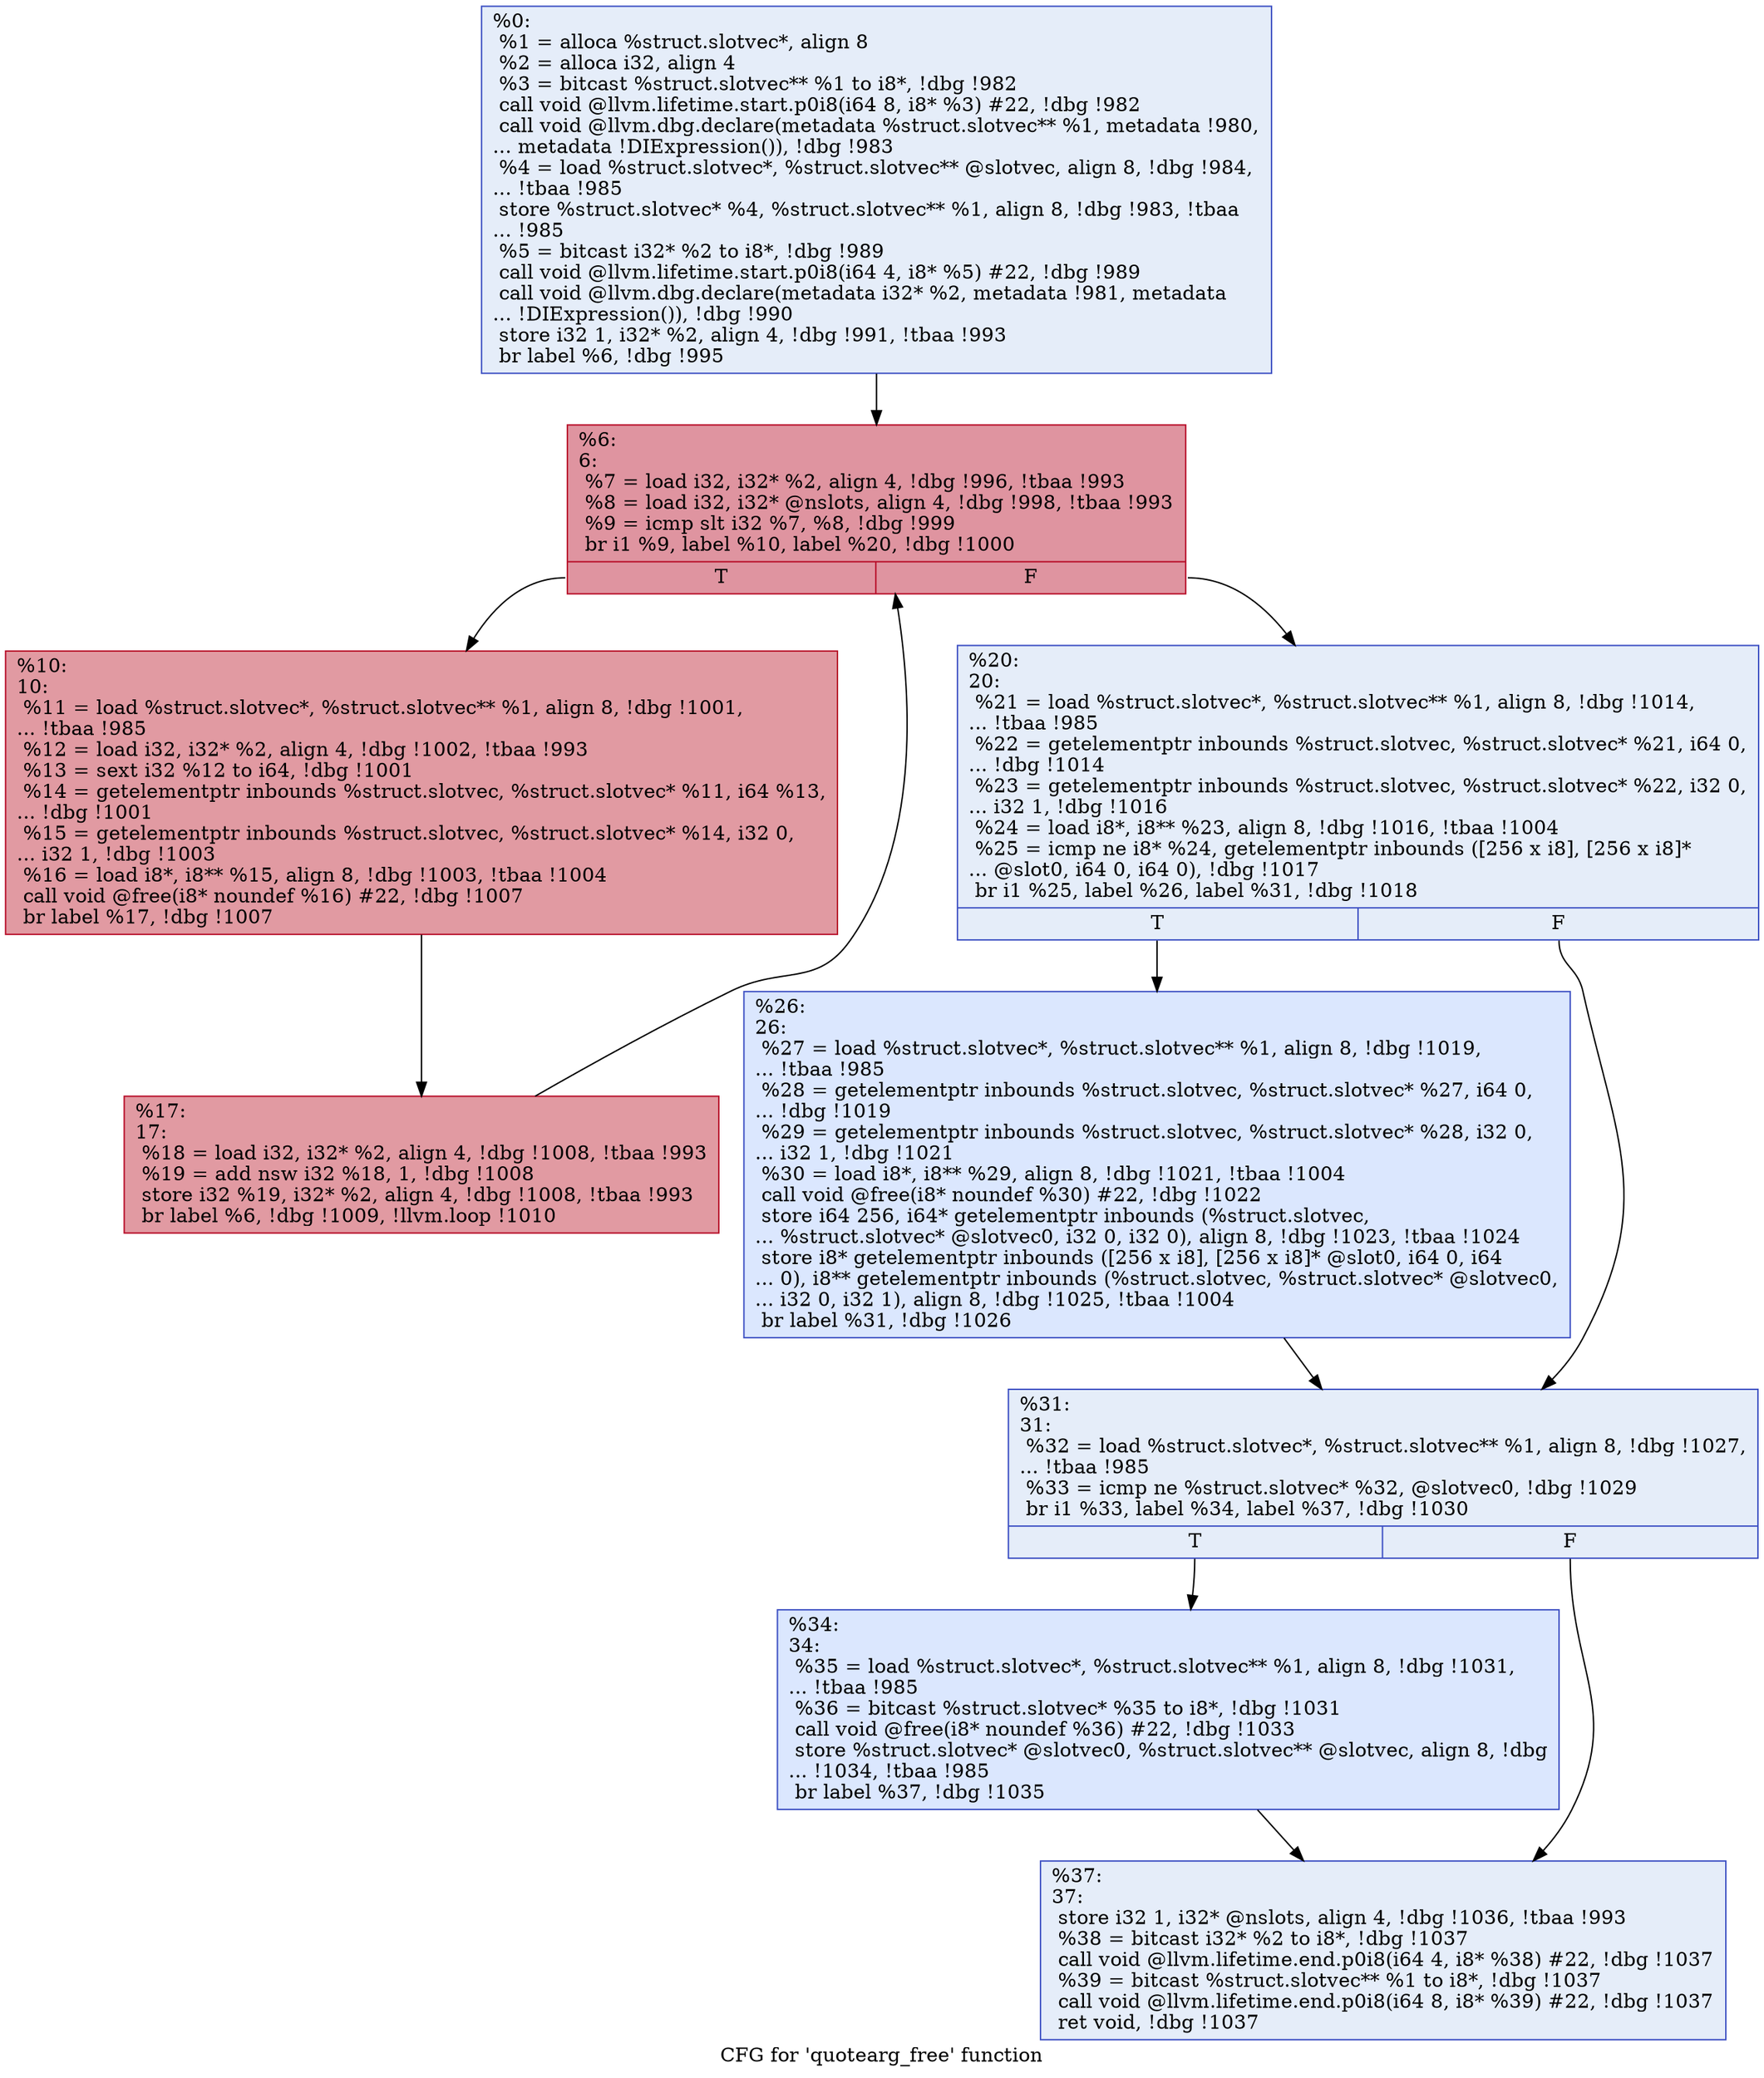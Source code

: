 digraph "CFG for 'quotearg_free' function" {
	label="CFG for 'quotearg_free' function";

	Node0x24579a0 [shape=record,color="#3d50c3ff", style=filled, fillcolor="#c5d6f270",label="{%0:\l  %1 = alloca %struct.slotvec*, align 8\l  %2 = alloca i32, align 4\l  %3 = bitcast %struct.slotvec** %1 to i8*, !dbg !982\l  call void @llvm.lifetime.start.p0i8(i64 8, i8* %3) #22, !dbg !982\l  call void @llvm.dbg.declare(metadata %struct.slotvec** %1, metadata !980,\l... metadata !DIExpression()), !dbg !983\l  %4 = load %struct.slotvec*, %struct.slotvec** @slotvec, align 8, !dbg !984,\l... !tbaa !985\l  store %struct.slotvec* %4, %struct.slotvec** %1, align 8, !dbg !983, !tbaa\l... !985\l  %5 = bitcast i32* %2 to i8*, !dbg !989\l  call void @llvm.lifetime.start.p0i8(i64 4, i8* %5) #22, !dbg !989\l  call void @llvm.dbg.declare(metadata i32* %2, metadata !981, metadata\l... !DIExpression()), !dbg !990\l  store i32 1, i32* %2, align 4, !dbg !991, !tbaa !993\l  br label %6, !dbg !995\l}"];
	Node0x24579a0 -> Node0x24579f0;
	Node0x24579f0 [shape=record,color="#b70d28ff", style=filled, fillcolor="#b70d2870",label="{%6:\l6:                                                \l  %7 = load i32, i32* %2, align 4, !dbg !996, !tbaa !993\l  %8 = load i32, i32* @nslots, align 4, !dbg !998, !tbaa !993\l  %9 = icmp slt i32 %7, %8, !dbg !999\l  br i1 %9, label %10, label %20, !dbg !1000\l|{<s0>T|<s1>F}}"];
	Node0x24579f0:s0 -> Node0x2457a40;
	Node0x24579f0:s1 -> Node0x2457ae0;
	Node0x2457a40 [shape=record,color="#b70d28ff", style=filled, fillcolor="#bb1b2c70",label="{%10:\l10:                                               \l  %11 = load %struct.slotvec*, %struct.slotvec** %1, align 8, !dbg !1001,\l... !tbaa !985\l  %12 = load i32, i32* %2, align 4, !dbg !1002, !tbaa !993\l  %13 = sext i32 %12 to i64, !dbg !1001\l  %14 = getelementptr inbounds %struct.slotvec, %struct.slotvec* %11, i64 %13,\l... !dbg !1001\l  %15 = getelementptr inbounds %struct.slotvec, %struct.slotvec* %14, i32 0,\l... i32 1, !dbg !1003\l  %16 = load i8*, i8** %15, align 8, !dbg !1003, !tbaa !1004\l  call void @free(i8* noundef %16) #22, !dbg !1007\l  br label %17, !dbg !1007\l}"];
	Node0x2457a40 -> Node0x2457a90;
	Node0x2457a90 [shape=record,color="#b70d28ff", style=filled, fillcolor="#bb1b2c70",label="{%17:\l17:                                               \l  %18 = load i32, i32* %2, align 4, !dbg !1008, !tbaa !993\l  %19 = add nsw i32 %18, 1, !dbg !1008\l  store i32 %19, i32* %2, align 4, !dbg !1008, !tbaa !993\l  br label %6, !dbg !1009, !llvm.loop !1010\l}"];
	Node0x2457a90 -> Node0x24579f0;
	Node0x2457ae0 [shape=record,color="#3d50c3ff", style=filled, fillcolor="#c5d6f270",label="{%20:\l20:                                               \l  %21 = load %struct.slotvec*, %struct.slotvec** %1, align 8, !dbg !1014,\l... !tbaa !985\l  %22 = getelementptr inbounds %struct.slotvec, %struct.slotvec* %21, i64 0,\l... !dbg !1014\l  %23 = getelementptr inbounds %struct.slotvec, %struct.slotvec* %22, i32 0,\l... i32 1, !dbg !1016\l  %24 = load i8*, i8** %23, align 8, !dbg !1016, !tbaa !1004\l  %25 = icmp ne i8* %24, getelementptr inbounds ([256 x i8], [256 x i8]*\l... @slot0, i64 0, i64 0), !dbg !1017\l  br i1 %25, label %26, label %31, !dbg !1018\l|{<s0>T|<s1>F}}"];
	Node0x2457ae0:s0 -> Node0x2457b30;
	Node0x2457ae0:s1 -> Node0x2457b80;
	Node0x2457b30 [shape=record,color="#3d50c3ff", style=filled, fillcolor="#aec9fc70",label="{%26:\l26:                                               \l  %27 = load %struct.slotvec*, %struct.slotvec** %1, align 8, !dbg !1019,\l... !tbaa !985\l  %28 = getelementptr inbounds %struct.slotvec, %struct.slotvec* %27, i64 0,\l... !dbg !1019\l  %29 = getelementptr inbounds %struct.slotvec, %struct.slotvec* %28, i32 0,\l... i32 1, !dbg !1021\l  %30 = load i8*, i8** %29, align 8, !dbg !1021, !tbaa !1004\l  call void @free(i8* noundef %30) #22, !dbg !1022\l  store i64 256, i64* getelementptr inbounds (%struct.slotvec,\l... %struct.slotvec* @slotvec0, i32 0, i32 0), align 8, !dbg !1023, !tbaa !1024\l  store i8* getelementptr inbounds ([256 x i8], [256 x i8]* @slot0, i64 0, i64\l... 0), i8** getelementptr inbounds (%struct.slotvec, %struct.slotvec* @slotvec0,\l... i32 0, i32 1), align 8, !dbg !1025, !tbaa !1004\l  br label %31, !dbg !1026\l}"];
	Node0x2457b30 -> Node0x2457b80;
	Node0x2457b80 [shape=record,color="#3d50c3ff", style=filled, fillcolor="#c5d6f270",label="{%31:\l31:                                               \l  %32 = load %struct.slotvec*, %struct.slotvec** %1, align 8, !dbg !1027,\l... !tbaa !985\l  %33 = icmp ne %struct.slotvec* %32, @slotvec0, !dbg !1029\l  br i1 %33, label %34, label %37, !dbg !1030\l|{<s0>T|<s1>F}}"];
	Node0x2457b80:s0 -> Node0x2457bd0;
	Node0x2457b80:s1 -> Node0x2457c20;
	Node0x2457bd0 [shape=record,color="#3d50c3ff", style=filled, fillcolor="#aec9fc70",label="{%34:\l34:                                               \l  %35 = load %struct.slotvec*, %struct.slotvec** %1, align 8, !dbg !1031,\l... !tbaa !985\l  %36 = bitcast %struct.slotvec* %35 to i8*, !dbg !1031\l  call void @free(i8* noundef %36) #22, !dbg !1033\l  store %struct.slotvec* @slotvec0, %struct.slotvec** @slotvec, align 8, !dbg\l... !1034, !tbaa !985\l  br label %37, !dbg !1035\l}"];
	Node0x2457bd0 -> Node0x2457c20;
	Node0x2457c20 [shape=record,color="#3d50c3ff", style=filled, fillcolor="#c5d6f270",label="{%37:\l37:                                               \l  store i32 1, i32* @nslots, align 4, !dbg !1036, !tbaa !993\l  %38 = bitcast i32* %2 to i8*, !dbg !1037\l  call void @llvm.lifetime.end.p0i8(i64 4, i8* %38) #22, !dbg !1037\l  %39 = bitcast %struct.slotvec** %1 to i8*, !dbg !1037\l  call void @llvm.lifetime.end.p0i8(i64 8, i8* %39) #22, !dbg !1037\l  ret void, !dbg !1037\l}"];
}
